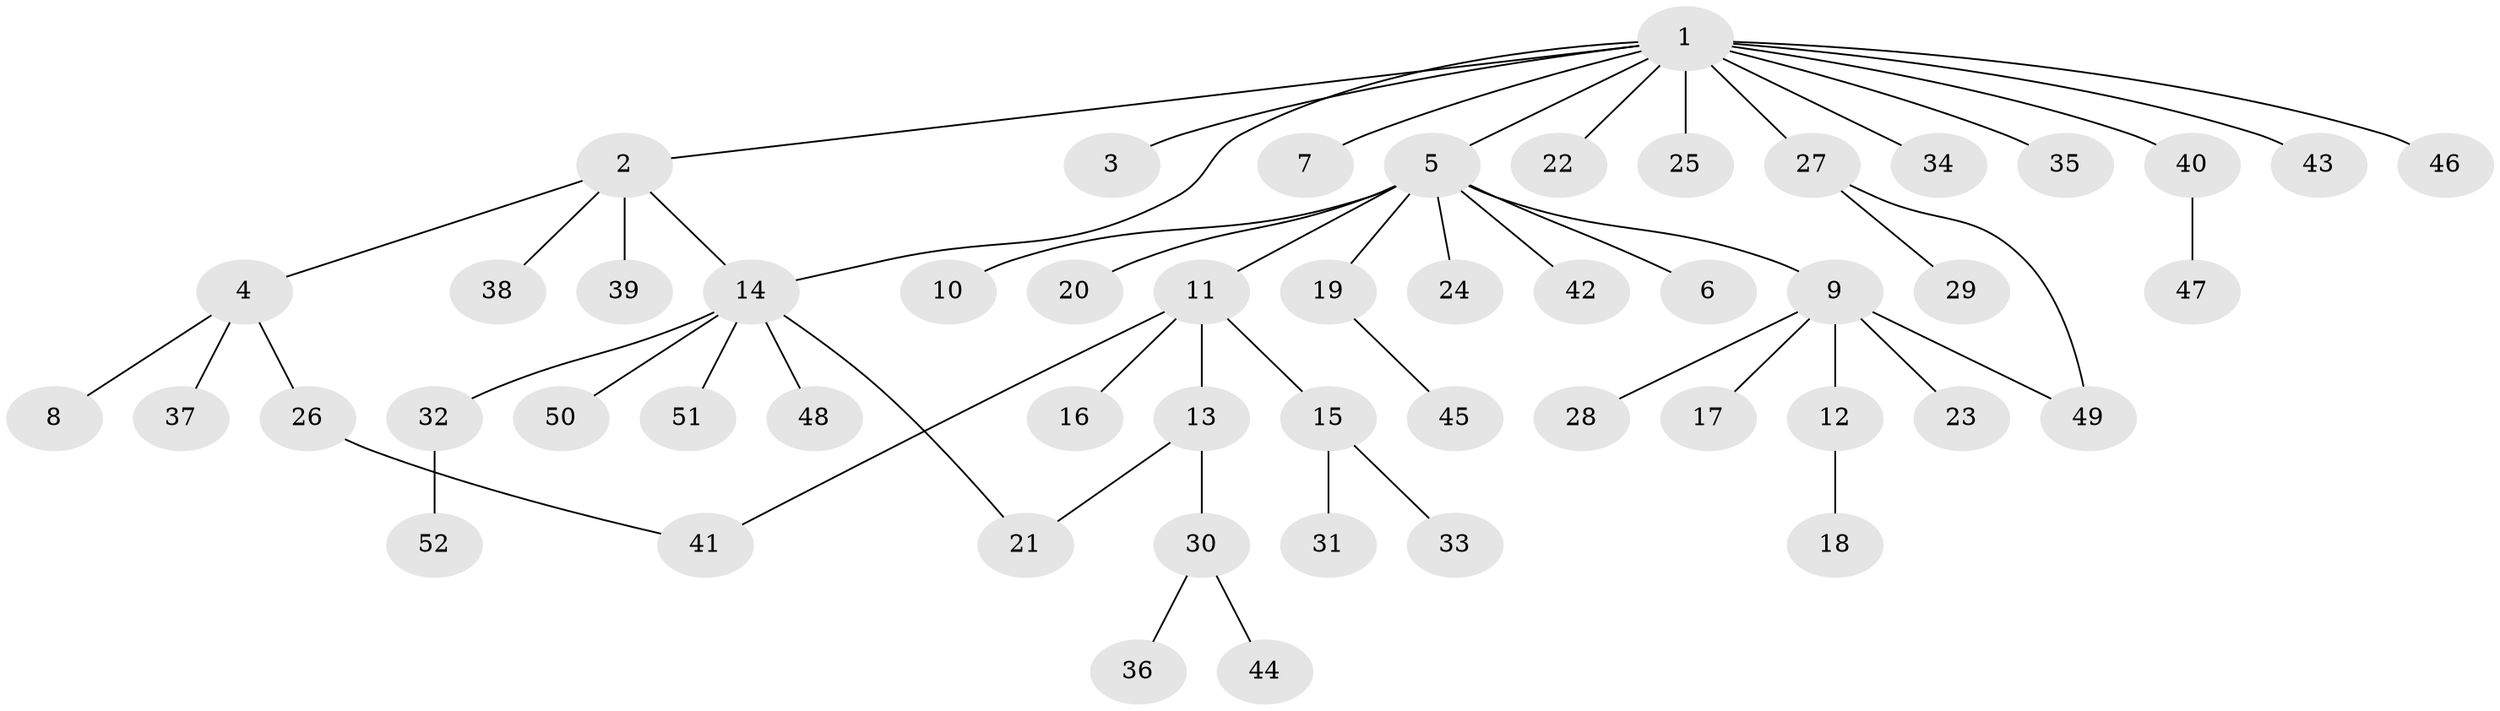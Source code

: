 // Generated by graph-tools (version 1.1) at 2025/25/03/09/25 03:25:54]
// undirected, 52 vertices, 55 edges
graph export_dot {
graph [start="1"]
  node [color=gray90,style=filled];
  1;
  2;
  3;
  4;
  5;
  6;
  7;
  8;
  9;
  10;
  11;
  12;
  13;
  14;
  15;
  16;
  17;
  18;
  19;
  20;
  21;
  22;
  23;
  24;
  25;
  26;
  27;
  28;
  29;
  30;
  31;
  32;
  33;
  34;
  35;
  36;
  37;
  38;
  39;
  40;
  41;
  42;
  43;
  44;
  45;
  46;
  47;
  48;
  49;
  50;
  51;
  52;
  1 -- 2;
  1 -- 3;
  1 -- 5;
  1 -- 7;
  1 -- 14;
  1 -- 22;
  1 -- 25;
  1 -- 27;
  1 -- 34;
  1 -- 35;
  1 -- 40;
  1 -- 43;
  1 -- 46;
  2 -- 4;
  2 -- 14;
  2 -- 38;
  2 -- 39;
  4 -- 8;
  4 -- 26;
  4 -- 37;
  5 -- 6;
  5 -- 9;
  5 -- 10;
  5 -- 11;
  5 -- 19;
  5 -- 20;
  5 -- 24;
  5 -- 42;
  9 -- 12;
  9 -- 17;
  9 -- 23;
  9 -- 28;
  9 -- 49;
  11 -- 13;
  11 -- 15;
  11 -- 16;
  11 -- 41;
  12 -- 18;
  13 -- 21;
  13 -- 30;
  14 -- 21;
  14 -- 32;
  14 -- 48;
  14 -- 50;
  14 -- 51;
  15 -- 31;
  15 -- 33;
  19 -- 45;
  26 -- 41;
  27 -- 29;
  27 -- 49;
  30 -- 36;
  30 -- 44;
  32 -- 52;
  40 -- 47;
}
